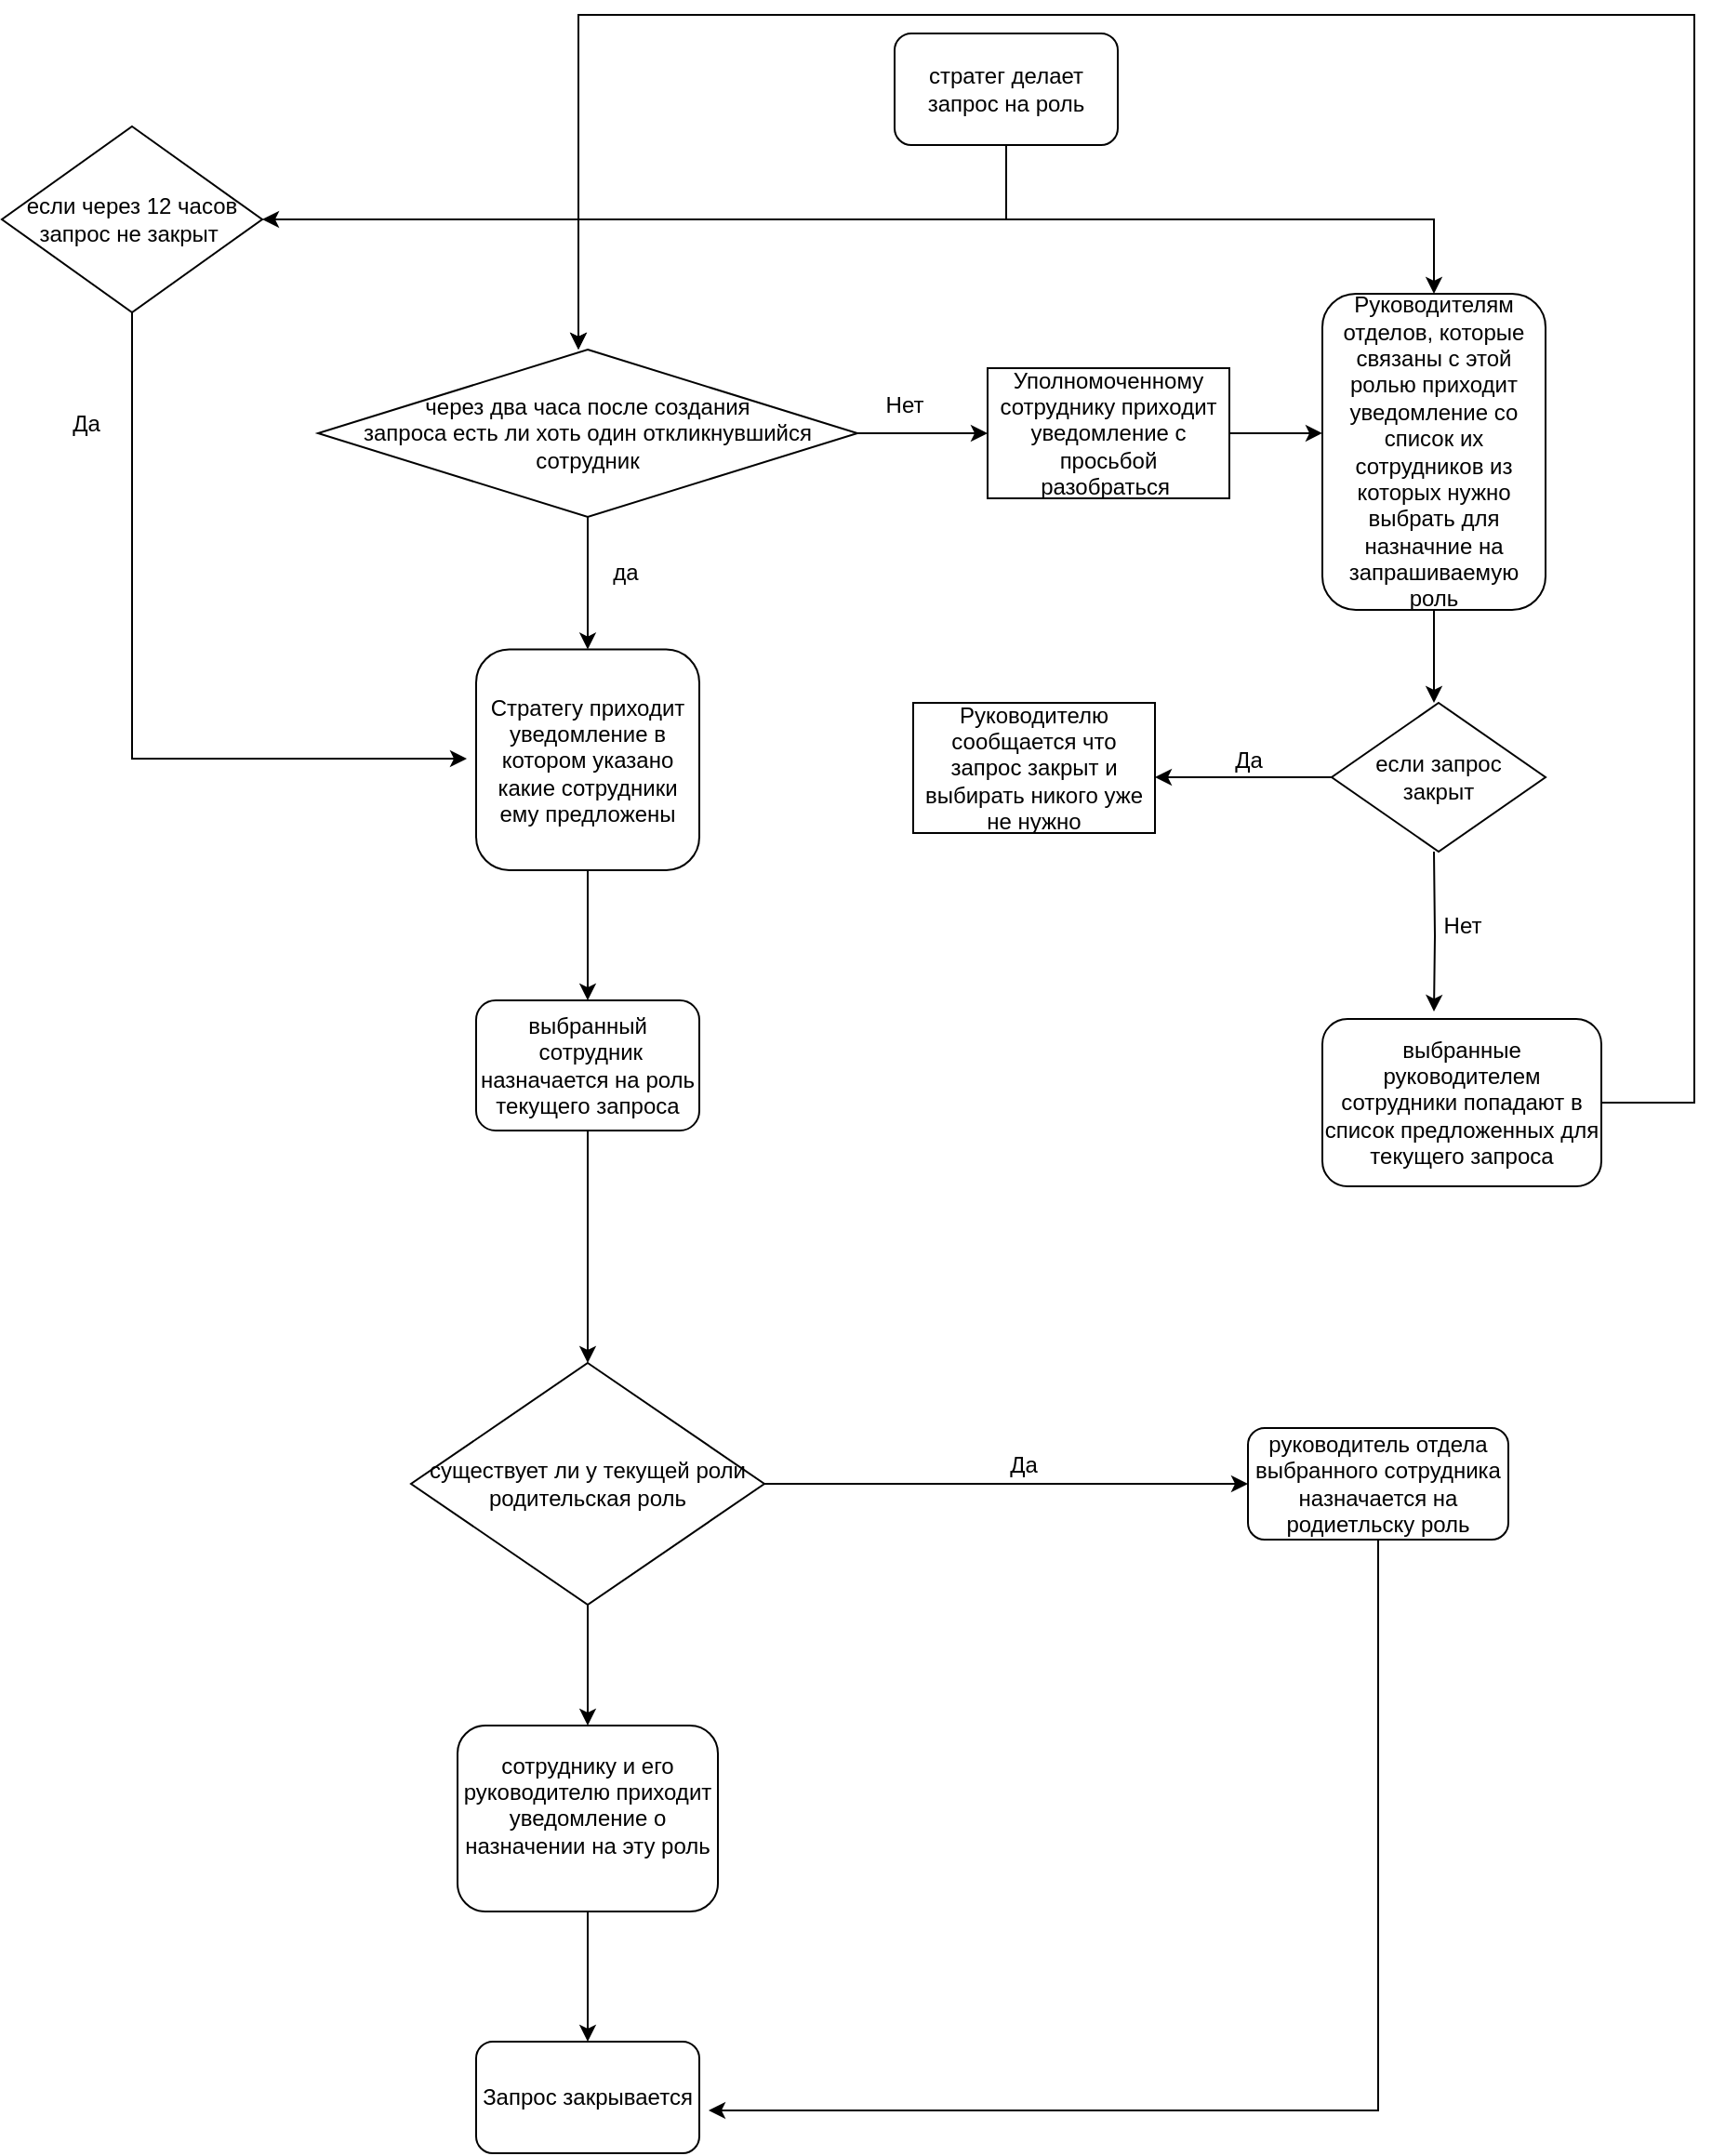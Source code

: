 <mxfile version="15.2.9" type="github">
  <diagram id="C5RBs43oDa-KdzZeNtuy" name="Page-1">
    <mxGraphModel dx="2116" dy="774" grid="1" gridSize="10" guides="1" tooltips="1" connect="1" arrows="1" fold="1" page="1" pageScale="1" pageWidth="827" pageHeight="1169" math="0" shadow="0">
      <root>
        <mxCell id="WIyWlLk6GJQsqaUBKTNV-0" />
        <mxCell id="WIyWlLk6GJQsqaUBKTNV-1" parent="WIyWlLk6GJQsqaUBKTNV-0" />
        <mxCell id="zCNVH_hHgbBZrvqFedAu-50" style="edgeStyle=orthogonalEdgeStyle;rounded=0;orthogonalLoop=1;jettySize=auto;html=1;exitX=0.5;exitY=1;exitDx=0;exitDy=0;entryX=0.5;entryY=0;entryDx=0;entryDy=0;" parent="WIyWlLk6GJQsqaUBKTNV-1" source="zCNVH_hHgbBZrvqFedAu-4" target="zCNVH_hHgbBZrvqFedAu-6" edge="1">
          <mxGeometry relative="1" as="geometry" />
        </mxCell>
        <mxCell id="zCNVH_hHgbBZrvqFedAu-51" style="edgeStyle=orthogonalEdgeStyle;rounded=0;orthogonalLoop=1;jettySize=auto;html=1;" parent="WIyWlLk6GJQsqaUBKTNV-1" source="zCNVH_hHgbBZrvqFedAu-4" edge="1">
          <mxGeometry relative="1" as="geometry">
            <mxPoint x="190" y="190" as="targetPoint" />
            <Array as="points">
              <mxPoint x="420" y="120" />
              <mxPoint x="190" y="120" />
            </Array>
          </mxGeometry>
        </mxCell>
        <mxCell id="zCNVH_hHgbBZrvqFedAu-77" style="edgeStyle=orthogonalEdgeStyle;rounded=0;orthogonalLoop=1;jettySize=auto;html=1;entryX=1;entryY=0.5;entryDx=0;entryDy=0;" parent="WIyWlLk6GJQsqaUBKTNV-1" source="zCNVH_hHgbBZrvqFedAu-4" target="zCNVH_hHgbBZrvqFedAu-72" edge="1">
          <mxGeometry relative="1" as="geometry">
            <mxPoint x="360" y="160" as="targetPoint" />
            <Array as="points">
              <mxPoint x="420" y="120" />
            </Array>
          </mxGeometry>
        </mxCell>
        <mxCell id="zCNVH_hHgbBZrvqFedAu-4" value="стратег делает запрос на роль" style="rounded=1;whiteSpace=wrap;html=1;" parent="WIyWlLk6GJQsqaUBKTNV-1" vertex="1">
          <mxGeometry x="360" y="20" width="120" height="60" as="geometry" />
        </mxCell>
        <mxCell id="zCNVH_hHgbBZrvqFedAu-81" style="edgeStyle=orthogonalEdgeStyle;rounded=0;orthogonalLoop=1;jettySize=auto;html=1;" parent="WIyWlLk6GJQsqaUBKTNV-1" source="zCNVH_hHgbBZrvqFedAu-6" edge="1">
          <mxGeometry relative="1" as="geometry">
            <mxPoint x="650" y="380" as="targetPoint" />
          </mxGeometry>
        </mxCell>
        <mxCell id="zCNVH_hHgbBZrvqFedAu-6" value="Руководителям отделов, которые связаны с этой ролью приходит уведомление со список их сотрудников из которых нужно выбрать для назначние на запрашиваемую роль&lt;br&gt;" style="rounded=1;whiteSpace=wrap;html=1;" parent="WIyWlLk6GJQsqaUBKTNV-1" vertex="1">
          <mxGeometry x="590" y="160" width="120" height="170" as="geometry" />
        </mxCell>
        <mxCell id="zCNVH_hHgbBZrvqFedAu-60" value="" style="edgeStyle=orthogonalEdgeStyle;rounded=0;orthogonalLoop=1;jettySize=auto;html=1;" parent="WIyWlLk6GJQsqaUBKTNV-1" source="zCNVH_hHgbBZrvqFedAu-10" target="zCNVH_hHgbBZrvqFedAu-12" edge="1">
          <mxGeometry relative="1" as="geometry" />
        </mxCell>
        <mxCell id="zCNVH_hHgbBZrvqFedAu-10" value="Стратегу приходит уведомление в котором указано какие сотрудники ему предложены" style="rounded=1;whiteSpace=wrap;html=1;" parent="WIyWlLk6GJQsqaUBKTNV-1" vertex="1">
          <mxGeometry x="135" y="351.25" width="120" height="118.75" as="geometry" />
        </mxCell>
        <mxCell id="zCNVH_hHgbBZrvqFedAu-28" style="edgeStyle=orthogonalEdgeStyle;rounded=0;orthogonalLoop=1;jettySize=auto;html=1;" parent="WIyWlLk6GJQsqaUBKTNV-1" source="zCNVH_hHgbBZrvqFedAu-12" target="zCNVH_hHgbBZrvqFedAu-20" edge="1">
          <mxGeometry relative="1" as="geometry" />
        </mxCell>
        <mxCell id="zCNVH_hHgbBZrvqFedAu-12" value="выбранный&lt;br&gt;&amp;nbsp;сотрудник назначается на роль текущего запроса" style="rounded=1;whiteSpace=wrap;html=1;" parent="WIyWlLk6GJQsqaUBKTNV-1" vertex="1">
          <mxGeometry x="135" y="540" width="120" height="70" as="geometry" />
        </mxCell>
        <mxCell id="zCNVH_hHgbBZrvqFedAu-67" style="edgeStyle=orthogonalEdgeStyle;rounded=0;orthogonalLoop=1;jettySize=auto;html=1;" parent="WIyWlLk6GJQsqaUBKTNV-1" source="zCNVH_hHgbBZrvqFedAu-17" edge="1">
          <mxGeometry relative="1" as="geometry">
            <mxPoint x="195" y="1100" as="targetPoint" />
          </mxGeometry>
        </mxCell>
        <mxCell id="zCNVH_hHgbBZrvqFedAu-17" value="сотруднику и его руководителю приходит уведомление о назначении на эту роль&lt;br&gt;&amp;nbsp;" style="rounded=1;whiteSpace=wrap;html=1;" parent="WIyWlLk6GJQsqaUBKTNV-1" vertex="1">
          <mxGeometry x="125" y="930" width="140" height="100" as="geometry" />
        </mxCell>
        <mxCell id="zCNVH_hHgbBZrvqFedAu-69" style="edgeStyle=orthogonalEdgeStyle;rounded=0;orthogonalLoop=1;jettySize=auto;html=1;" parent="WIyWlLk6GJQsqaUBKTNV-1" source="zCNVH_hHgbBZrvqFedAu-19" edge="1">
          <mxGeometry relative="1" as="geometry">
            <mxPoint x="260" y="1137" as="targetPoint" />
            <Array as="points">
              <mxPoint x="620" y="1137" />
              <mxPoint x="550" y="1137" />
            </Array>
          </mxGeometry>
        </mxCell>
        <mxCell id="zCNVH_hHgbBZrvqFedAu-19" value="руководитель отдела выбранного сотрудника назначается на родиетльску роль&lt;br&gt;" style="rounded=1;whiteSpace=wrap;html=1;" parent="WIyWlLk6GJQsqaUBKTNV-1" vertex="1">
          <mxGeometry x="550" y="770" width="140" height="60" as="geometry" />
        </mxCell>
        <mxCell id="zCNVH_hHgbBZrvqFedAu-27" style="edgeStyle=orthogonalEdgeStyle;rounded=0;orthogonalLoop=1;jettySize=auto;html=1;entryX=0.5;entryY=0;entryDx=0;entryDy=0;" parent="WIyWlLk6GJQsqaUBKTNV-1" source="zCNVH_hHgbBZrvqFedAu-20" target="zCNVH_hHgbBZrvqFedAu-17" edge="1">
          <mxGeometry relative="1" as="geometry">
            <mxPoint x="275" y="750" as="targetPoint" />
            <Array as="points" />
          </mxGeometry>
        </mxCell>
        <mxCell id="zCNVH_hHgbBZrvqFedAu-34" style="edgeStyle=orthogonalEdgeStyle;rounded=0;orthogonalLoop=1;jettySize=auto;html=1;" parent="WIyWlLk6GJQsqaUBKTNV-1" source="zCNVH_hHgbBZrvqFedAu-20" edge="1">
          <mxGeometry relative="1" as="geometry">
            <mxPoint x="550" y="800" as="targetPoint" />
            <Array as="points">
              <mxPoint x="540" y="800" />
            </Array>
          </mxGeometry>
        </mxCell>
        <mxCell id="zCNVH_hHgbBZrvqFedAu-20" value="существует ли у текущей роли родительская роль&lt;br&gt;" style="rhombus;whiteSpace=wrap;html=1;" parent="WIyWlLk6GJQsqaUBKTNV-1" vertex="1">
          <mxGeometry x="100" y="735" width="190" height="130" as="geometry" />
        </mxCell>
        <mxCell id="zCNVH_hHgbBZrvqFedAu-55" style="edgeStyle=orthogonalEdgeStyle;rounded=0;orthogonalLoop=1;jettySize=auto;html=1;" parent="WIyWlLk6GJQsqaUBKTNV-1" source="zCNVH_hHgbBZrvqFedAu-31" edge="1">
          <mxGeometry relative="1" as="geometry">
            <mxPoint x="190" y="190" as="targetPoint" />
            <Array as="points">
              <mxPoint x="790" y="595" />
              <mxPoint x="790" y="10" />
              <mxPoint x="190" y="10" />
            </Array>
          </mxGeometry>
        </mxCell>
        <mxCell id="zCNVH_hHgbBZrvqFedAu-31" value="выбранные руководителем сотрудники попадают в список предложенных для текущего запроса&lt;br&gt;" style="rounded=1;whiteSpace=wrap;html=1;" parent="WIyWlLk6GJQsqaUBKTNV-1" vertex="1">
          <mxGeometry x="590" y="550" width="150" height="90" as="geometry" />
        </mxCell>
        <mxCell id="zCNVH_hHgbBZrvqFedAu-48" style="edgeStyle=orthogonalEdgeStyle;rounded=0;orthogonalLoop=1;jettySize=auto;html=1;entryX=0.5;entryY=0;entryDx=0;entryDy=0;" parent="WIyWlLk6GJQsqaUBKTNV-1" source="zCNVH_hHgbBZrvqFedAu-36" target="zCNVH_hHgbBZrvqFedAu-10" edge="1">
          <mxGeometry relative="1" as="geometry">
            <Array as="points">
              <mxPoint x="195" y="351" />
            </Array>
          </mxGeometry>
        </mxCell>
        <mxCell id="zCNVH_hHgbBZrvqFedAu-78" style="edgeStyle=orthogonalEdgeStyle;rounded=0;orthogonalLoop=1;jettySize=auto;html=1;entryX=0;entryY=0.5;entryDx=0;entryDy=0;" parent="WIyWlLk6GJQsqaUBKTNV-1" source="zCNVH_hHgbBZrvqFedAu-36" target="zCNVH_hHgbBZrvqFedAu-57" edge="1">
          <mxGeometry relative="1" as="geometry" />
        </mxCell>
        <mxCell id="zCNVH_hHgbBZrvqFedAu-36" value="&lt;span&gt;через два часа после создания&lt;br&gt;&lt;/span&gt;запроса&amp;nbsp;&lt;span&gt;есть ли хоть один откликнувшийся сотрудник&lt;/span&gt;" style="rhombus;whiteSpace=wrap;html=1;" parent="WIyWlLk6GJQsqaUBKTNV-1" vertex="1">
          <mxGeometry x="50" y="190" width="290" height="90" as="geometry" />
        </mxCell>
        <mxCell id="zCNVH_hHgbBZrvqFedAu-38" value="Да" style="text;html=1;align=center;verticalAlign=middle;resizable=0;points=[];autosize=1;strokeColor=none;fillColor=none;" parent="WIyWlLk6GJQsqaUBKTNV-1" vertex="1">
          <mxGeometry x="414" y="780" width="30" height="20" as="geometry" />
        </mxCell>
        <mxCell id="zCNVH_hHgbBZrvqFedAu-49" value="да" style="text;html=1;align=center;verticalAlign=middle;resizable=0;points=[];autosize=1;strokeColor=none;fillColor=none;" parent="WIyWlLk6GJQsqaUBKTNV-1" vertex="1">
          <mxGeometry x="200" y="300" width="30" height="20" as="geometry" />
        </mxCell>
        <mxCell id="zCNVH_hHgbBZrvqFedAu-54" value="Нет" style="text;html=1;align=center;verticalAlign=middle;resizable=0;points=[];autosize=1;strokeColor=none;fillColor=none;" parent="WIyWlLk6GJQsqaUBKTNV-1" vertex="1">
          <mxGeometry x="345" y="210" width="40" height="20" as="geometry" />
        </mxCell>
        <mxCell id="zCNVH_hHgbBZrvqFedAu-79" style="edgeStyle=orthogonalEdgeStyle;rounded=0;orthogonalLoop=1;jettySize=auto;html=1;entryX=0;entryY=0.441;entryDx=0;entryDy=0;entryPerimeter=0;" parent="WIyWlLk6GJQsqaUBKTNV-1" source="zCNVH_hHgbBZrvqFedAu-57" target="zCNVH_hHgbBZrvqFedAu-6" edge="1">
          <mxGeometry relative="1" as="geometry" />
        </mxCell>
        <mxCell id="zCNVH_hHgbBZrvqFedAu-57" value="Уполномоченному сотруднику приходит уведомление с просьбой разобраться&amp;nbsp;" style="whiteSpace=wrap;html=1;" parent="WIyWlLk6GJQsqaUBKTNV-1" vertex="1">
          <mxGeometry x="410" y="200" width="130" height="70" as="geometry" />
        </mxCell>
        <mxCell id="zCNVH_hHgbBZrvqFedAu-68" value="Запрос закрывается" style="rounded=1;whiteSpace=wrap;html=1;" parent="WIyWlLk6GJQsqaUBKTNV-1" vertex="1">
          <mxGeometry x="135" y="1100" width="120" height="60" as="geometry" />
        </mxCell>
        <mxCell id="zCNVH_hHgbBZrvqFedAu-75" style="edgeStyle=orthogonalEdgeStyle;rounded=0;orthogonalLoop=1;jettySize=auto;html=1;" parent="WIyWlLk6GJQsqaUBKTNV-1" source="zCNVH_hHgbBZrvqFedAu-72" edge="1">
          <mxGeometry relative="1" as="geometry">
            <mxPoint x="130" y="410" as="targetPoint" />
            <Array as="points">
              <mxPoint x="-50" y="410" />
            </Array>
          </mxGeometry>
        </mxCell>
        <mxCell id="zCNVH_hHgbBZrvqFedAu-72" value="если через 12 часов&lt;br&gt;запрос не закрыт&amp;nbsp;" style="rhombus;whiteSpace=wrap;html=1;" parent="WIyWlLk6GJQsqaUBKTNV-1" vertex="1">
          <mxGeometry x="-120" y="70" width="140" height="100" as="geometry" />
        </mxCell>
        <mxCell id="zCNVH_hHgbBZrvqFedAu-76" value="Да" style="text;html=1;align=center;verticalAlign=middle;resizable=0;points=[];autosize=1;strokeColor=none;fillColor=none;" parent="WIyWlLk6GJQsqaUBKTNV-1" vertex="1">
          <mxGeometry x="-90" y="220" width="30" height="20" as="geometry" />
        </mxCell>
        <mxCell id="zCNVH_hHgbBZrvqFedAu-84" style="edgeStyle=orthogonalEdgeStyle;rounded=0;orthogonalLoop=1;jettySize=auto;html=1;entryX=0.4;entryY=-0.044;entryDx=0;entryDy=0;entryPerimeter=0;" parent="WIyWlLk6GJQsqaUBKTNV-1" target="zCNVH_hHgbBZrvqFedAu-31" edge="1">
          <mxGeometry relative="1" as="geometry">
            <mxPoint x="650" y="460" as="sourcePoint" />
          </mxGeometry>
        </mxCell>
        <mxCell id="zCNVH_hHgbBZrvqFedAu-87" style="edgeStyle=orthogonalEdgeStyle;rounded=0;orthogonalLoop=1;jettySize=auto;html=1;" parent="WIyWlLk6GJQsqaUBKTNV-1" source="zCNVH_hHgbBZrvqFedAu-85" edge="1">
          <mxGeometry relative="1" as="geometry">
            <mxPoint x="500" y="420" as="targetPoint" />
          </mxGeometry>
        </mxCell>
        <mxCell id="zCNVH_hHgbBZrvqFedAu-85" value="если запрос &lt;br&gt;закрыт" style="rhombus;whiteSpace=wrap;html=1;" parent="WIyWlLk6GJQsqaUBKTNV-1" vertex="1">
          <mxGeometry x="595" y="380" width="115" height="80" as="geometry" />
        </mxCell>
        <mxCell id="zCNVH_hHgbBZrvqFedAu-86" value="Нет" style="text;html=1;align=center;verticalAlign=middle;resizable=0;points=[];autosize=1;strokeColor=none;fillColor=none;" parent="WIyWlLk6GJQsqaUBKTNV-1" vertex="1">
          <mxGeometry x="645" y="490" width="40" height="20" as="geometry" />
        </mxCell>
        <mxCell id="zCNVH_hHgbBZrvqFedAu-88" value="Руководителю сообщается что запрос закрыт и выбирать никого уже не нужно&lt;br&gt;" style="whiteSpace=wrap;html=1;" parent="WIyWlLk6GJQsqaUBKTNV-1" vertex="1">
          <mxGeometry x="370" y="380" width="130" height="70" as="geometry" />
        </mxCell>
        <mxCell id="zCNVH_hHgbBZrvqFedAu-89" value="Да" style="text;html=1;align=center;verticalAlign=middle;resizable=0;points=[];autosize=1;strokeColor=none;fillColor=none;" parent="WIyWlLk6GJQsqaUBKTNV-1" vertex="1">
          <mxGeometry x="535" y="400.63" width="30" height="20" as="geometry" />
        </mxCell>
      </root>
    </mxGraphModel>
  </diagram>
</mxfile>
